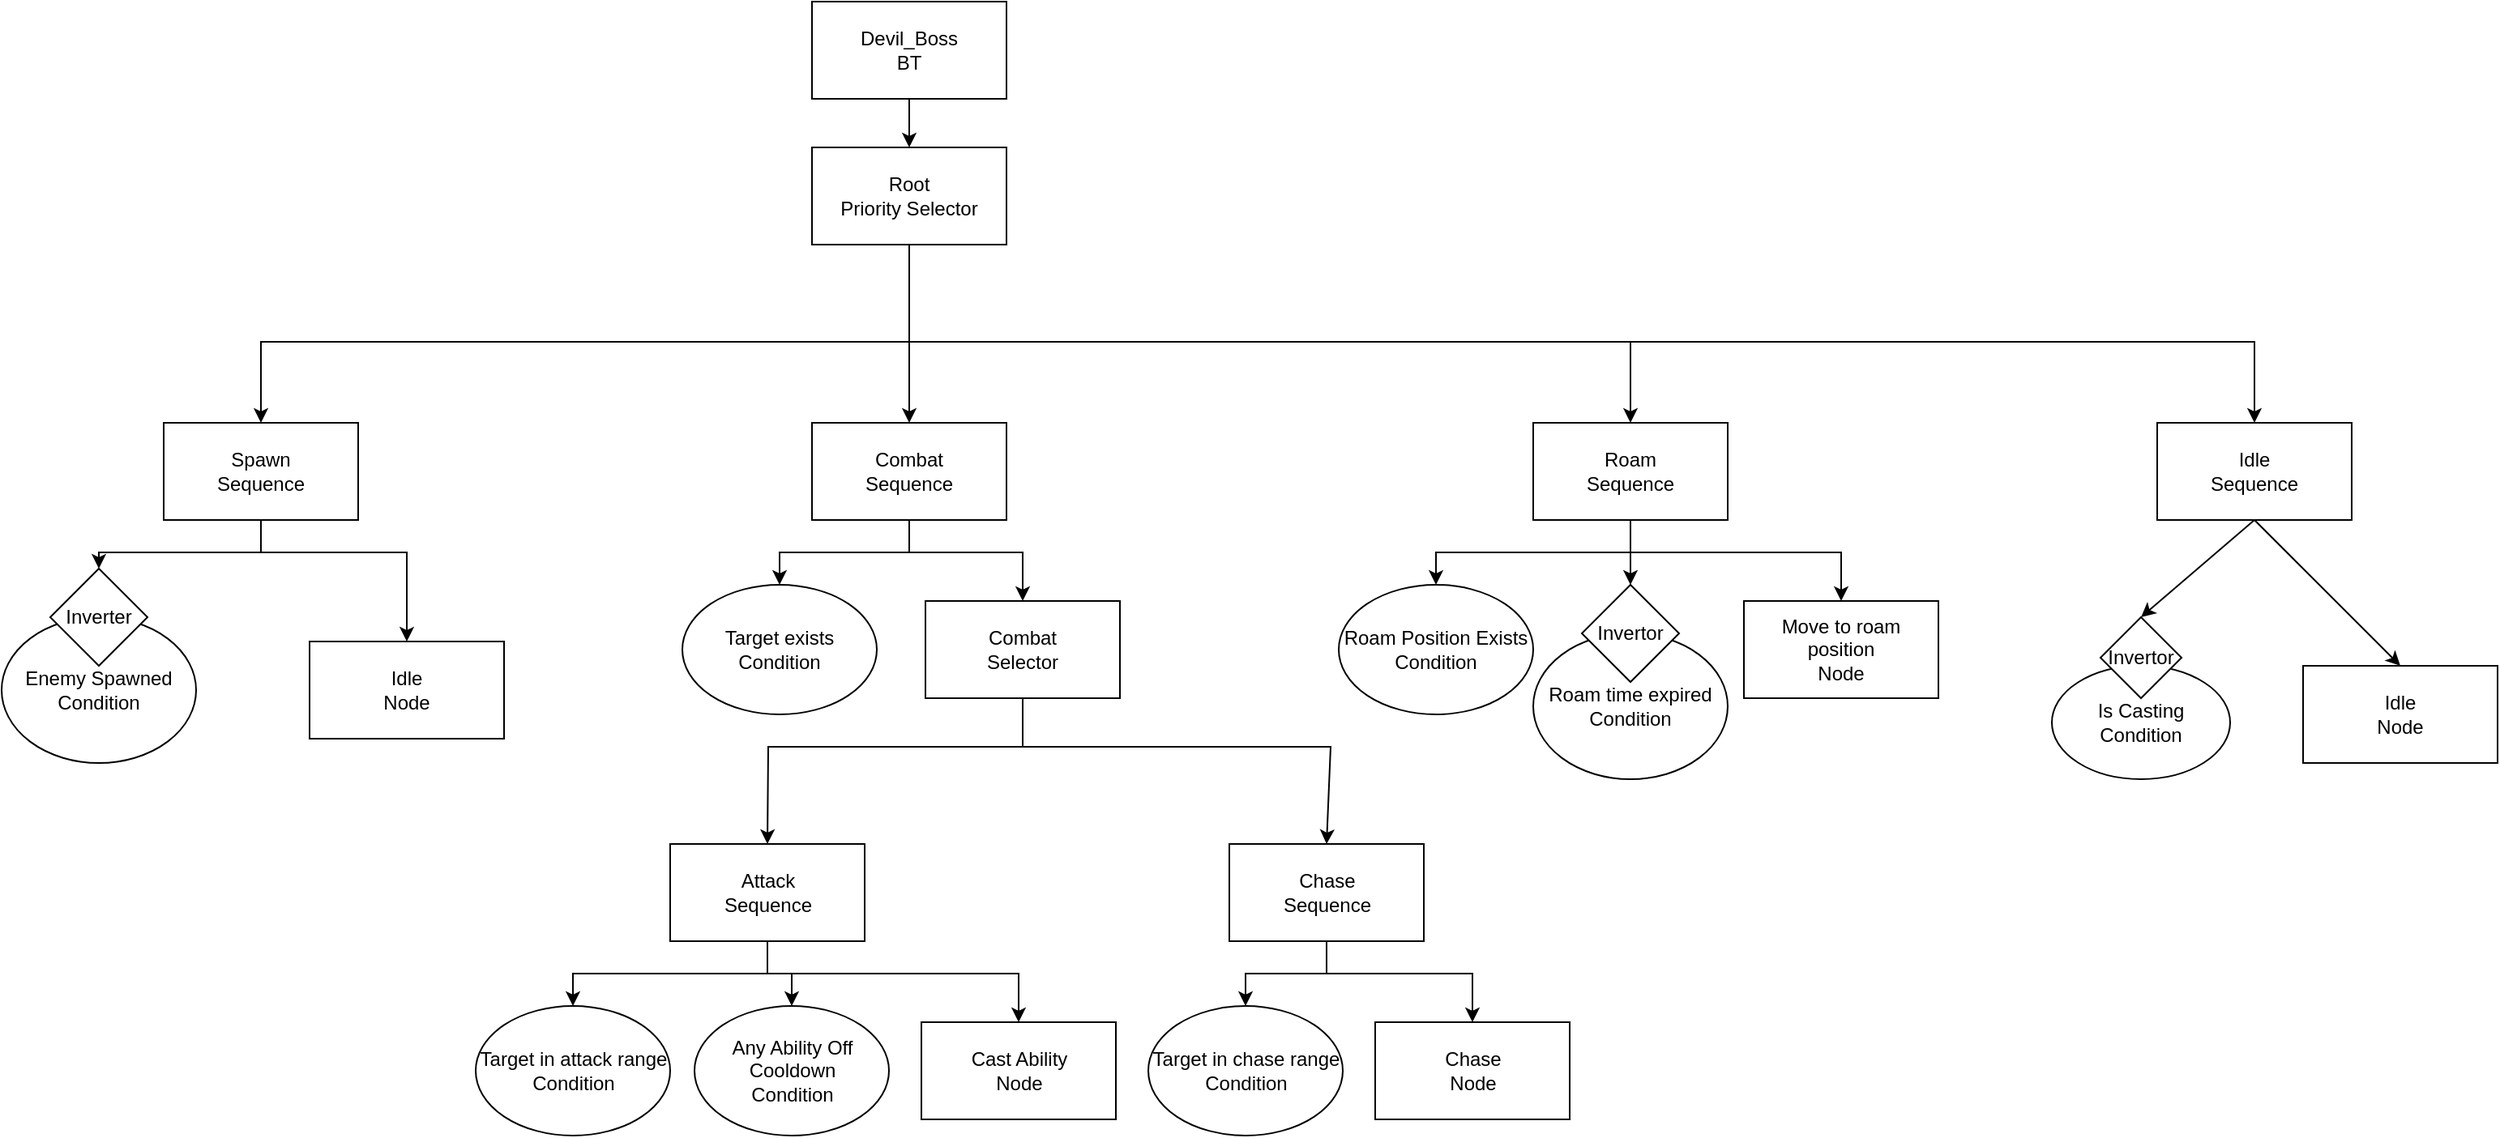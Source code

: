 <mxfile version="24.6.5" type="device">
  <diagram id="YOztCpcA37vuacffD1ep" name="Страница — 1">
    <mxGraphModel dx="1877" dy="1741" grid="1" gridSize="10" guides="1" tooltips="1" connect="1" arrows="1" fold="1" page="1" pageScale="1" pageWidth="827" pageHeight="1169" math="0" shadow="0">
      <root>
        <mxCell id="0" />
        <mxCell id="1" parent="0" />
        <mxCell id="iDMHS_Q7BtU-tIG7iS8c-1" value="Root&lt;div&gt;Priority Selector&lt;/div&gt;" style="rounded=0;whiteSpace=wrap;html=1;" vertex="1" parent="1">
          <mxGeometry x="-120" y="40" width="120" height="60" as="geometry" />
        </mxCell>
        <mxCell id="iDMHS_Q7BtU-tIG7iS8c-2" value="Roam&lt;div&gt;Sequence&lt;/div&gt;" style="rounded=0;whiteSpace=wrap;html=1;" vertex="1" parent="1">
          <mxGeometry x="325" y="210" width="120" height="60" as="geometry" />
        </mxCell>
        <mxCell id="iDMHS_Q7BtU-tIG7iS8c-3" value="Roam Position Exists&lt;div&gt;Condition&lt;/div&gt;" style="ellipse;whiteSpace=wrap;html=1;" vertex="1" parent="1">
          <mxGeometry x="205" y="310" width="120" height="80" as="geometry" />
        </mxCell>
        <mxCell id="iDMHS_Q7BtU-tIG7iS8c-4" value="Move to roam position&lt;div&gt;Node&lt;/div&gt;" style="rounded=0;whiteSpace=wrap;html=1;" vertex="1" parent="1">
          <mxGeometry x="455" y="320" width="120" height="60" as="geometry" />
        </mxCell>
        <mxCell id="iDMHS_Q7BtU-tIG7iS8c-5" value="" style="endArrow=classic;html=1;rounded=0;exitX=0.5;exitY=1;exitDx=0;exitDy=0;entryX=0.5;entryY=0;entryDx=0;entryDy=0;" edge="1" parent="1" source="iDMHS_Q7BtU-tIG7iS8c-2" target="iDMHS_Q7BtU-tIG7iS8c-3">
          <mxGeometry width="50" height="50" relative="1" as="geometry">
            <mxPoint x="275" y="440" as="sourcePoint" />
            <mxPoint x="325" y="390" as="targetPoint" />
            <Array as="points">
              <mxPoint x="385" y="290" />
              <mxPoint x="265" y="290" />
            </Array>
          </mxGeometry>
        </mxCell>
        <mxCell id="iDMHS_Q7BtU-tIG7iS8c-6" value="" style="endArrow=classic;html=1;rounded=0;exitX=0.5;exitY=1;exitDx=0;exitDy=0;entryX=0.5;entryY=0;entryDx=0;entryDy=0;" edge="1" parent="1" source="iDMHS_Q7BtU-tIG7iS8c-2" target="iDMHS_Q7BtU-tIG7iS8c-4">
          <mxGeometry width="50" height="50" relative="1" as="geometry">
            <mxPoint x="345" y="430" as="sourcePoint" />
            <mxPoint x="395" y="380" as="targetPoint" />
            <Array as="points">
              <mxPoint x="385" y="290" />
              <mxPoint x="515" y="290" />
            </Array>
          </mxGeometry>
        </mxCell>
        <mxCell id="iDMHS_Q7BtU-tIG7iS8c-7" value="&lt;div&gt;&lt;span style=&quot;background-color: initial;&quot;&gt;Devil_Boss&lt;/span&gt;&lt;/div&gt;&lt;div&gt;&lt;span style=&quot;background-color: initial;&quot;&gt;BT&lt;/span&gt;&lt;br&gt;&lt;/div&gt;" style="rounded=0;whiteSpace=wrap;html=1;" vertex="1" parent="1">
          <mxGeometry x="-120" y="-50" width="120" height="60" as="geometry" />
        </mxCell>
        <mxCell id="iDMHS_Q7BtU-tIG7iS8c-8" value="" style="endArrow=classic;html=1;rounded=0;exitX=0.5;exitY=1;exitDx=0;exitDy=0;entryX=0.5;entryY=0;entryDx=0;entryDy=0;" edge="1" parent="1" source="iDMHS_Q7BtU-tIG7iS8c-7" target="iDMHS_Q7BtU-tIG7iS8c-1">
          <mxGeometry width="50" height="50" relative="1" as="geometry">
            <mxPoint x="-100" y="240" as="sourcePoint" />
            <mxPoint x="-50" y="190" as="targetPoint" />
          </mxGeometry>
        </mxCell>
        <mxCell id="iDMHS_Q7BtU-tIG7iS8c-9" value="&lt;div&gt;Idle&lt;/div&gt;&lt;div&gt;Sequence&lt;/div&gt;" style="rounded=0;whiteSpace=wrap;html=1;" vertex="1" parent="1">
          <mxGeometry x="710" y="210" width="120" height="60" as="geometry" />
        </mxCell>
        <mxCell id="iDMHS_Q7BtU-tIG7iS8c-10" value="&lt;div&gt;Roam time expired&lt;/div&gt;&lt;div&gt;Condition&lt;/div&gt;" style="ellipse;whiteSpace=wrap;html=1;" vertex="1" parent="1">
          <mxGeometry x="325" y="340" width="120" height="90" as="geometry" />
        </mxCell>
        <mxCell id="iDMHS_Q7BtU-tIG7iS8c-11" value="" style="endArrow=classic;html=1;rounded=0;exitX=0.5;exitY=1;exitDx=0;exitDy=0;entryX=0.5;entryY=0;entryDx=0;entryDy=0;" edge="1" parent="1" source="iDMHS_Q7BtU-tIG7iS8c-2" target="iDMHS_Q7BtU-tIG7iS8c-12">
          <mxGeometry width="50" height="50" relative="1" as="geometry">
            <mxPoint x="365" y="410" as="sourcePoint" />
            <mxPoint x="405" y="310" as="targetPoint" />
          </mxGeometry>
        </mxCell>
        <mxCell id="iDMHS_Q7BtU-tIG7iS8c-12" value="Invertor" style="rhombus;whiteSpace=wrap;html=1;" vertex="1" parent="1">
          <mxGeometry x="355" y="310" width="60" height="60" as="geometry" />
        </mxCell>
        <mxCell id="iDMHS_Q7BtU-tIG7iS8c-13" value="Combat&lt;div&gt;Selector&lt;/div&gt;" style="rounded=0;whiteSpace=wrap;html=1;" vertex="1" parent="1">
          <mxGeometry x="-50" y="320" width="120" height="60" as="geometry" />
        </mxCell>
        <mxCell id="iDMHS_Q7BtU-tIG7iS8c-14" value="Attack&lt;div&gt;Sequence&lt;/div&gt;" style="rounded=0;whiteSpace=wrap;html=1;" vertex="1" parent="1">
          <mxGeometry x="-207.5" y="470" width="120" height="60" as="geometry" />
        </mxCell>
        <mxCell id="iDMHS_Q7BtU-tIG7iS8c-15" value="Target in attack range&lt;div&gt;Condition&lt;/div&gt;" style="ellipse;whiteSpace=wrap;html=1;" vertex="1" parent="1">
          <mxGeometry x="-327.5" y="570" width="120" height="80" as="geometry" />
        </mxCell>
        <mxCell id="iDMHS_Q7BtU-tIG7iS8c-16" value="" style="endArrow=classic;html=1;rounded=0;entryX=0.5;entryY=0;entryDx=0;entryDy=0;exitX=0.5;exitY=1;exitDx=0;exitDy=0;" edge="1" parent="1" source="iDMHS_Q7BtU-tIG7iS8c-14" target="iDMHS_Q7BtU-tIG7iS8c-15">
          <mxGeometry width="50" height="50" relative="1" as="geometry">
            <mxPoint x="-207.5" y="550" as="sourcePoint" />
            <mxPoint x="-57.5" y="590" as="targetPoint" />
            <Array as="points">
              <mxPoint x="-147.5" y="550" />
              <mxPoint x="-267.5" y="550" />
            </Array>
          </mxGeometry>
        </mxCell>
        <mxCell id="iDMHS_Q7BtU-tIG7iS8c-17" value="&lt;div&gt;Any Ability Off Cooldown&lt;/div&gt;&lt;div&gt;Condition&lt;/div&gt;" style="ellipse;whiteSpace=wrap;html=1;" vertex="1" parent="1">
          <mxGeometry x="-192.5" y="570" width="120" height="80" as="geometry" />
        </mxCell>
        <mxCell id="iDMHS_Q7BtU-tIG7iS8c-18" value="" style="endArrow=classic;html=1;rounded=0;entryX=0.5;entryY=0;entryDx=0;entryDy=0;" edge="1" parent="1" target="iDMHS_Q7BtU-tIG7iS8c-17">
          <mxGeometry width="50" height="50" relative="1" as="geometry">
            <mxPoint x="-147.5" y="530" as="sourcePoint" />
            <mxPoint x="-57.5" y="590" as="targetPoint" />
            <Array as="points">
              <mxPoint x="-147.5" y="550" />
              <mxPoint x="-132.5" y="550" />
            </Array>
          </mxGeometry>
        </mxCell>
        <mxCell id="iDMHS_Q7BtU-tIG7iS8c-19" value="Cast Ability&lt;div&gt;Node&lt;/div&gt;" style="rounded=0;whiteSpace=wrap;html=1;" vertex="1" parent="1">
          <mxGeometry x="-52.5" y="580" width="120" height="60" as="geometry" />
        </mxCell>
        <mxCell id="iDMHS_Q7BtU-tIG7iS8c-20" value="" style="endArrow=classic;html=1;rounded=0;exitX=0.5;exitY=1;exitDx=0;exitDy=0;entryX=0.5;entryY=0;entryDx=0;entryDy=0;" edge="1" parent="1" source="iDMHS_Q7BtU-tIG7iS8c-14" target="iDMHS_Q7BtU-tIG7iS8c-19">
          <mxGeometry width="50" height="50" relative="1" as="geometry">
            <mxPoint x="22.5" y="630" as="sourcePoint" />
            <mxPoint x="72.5" y="580" as="targetPoint" />
            <Array as="points">
              <mxPoint x="-147.5" y="550" />
              <mxPoint x="7.5" y="550" />
            </Array>
          </mxGeometry>
        </mxCell>
        <mxCell id="iDMHS_Q7BtU-tIG7iS8c-21" value="Chase&lt;div&gt;Sequence&lt;/div&gt;" style="rounded=0;whiteSpace=wrap;html=1;" vertex="1" parent="1">
          <mxGeometry x="137.5" y="470" width="120" height="60" as="geometry" />
        </mxCell>
        <mxCell id="iDMHS_Q7BtU-tIG7iS8c-22" value="Target in chase range&lt;div&gt;Condition&lt;/div&gt;" style="ellipse;whiteSpace=wrap;html=1;" vertex="1" parent="1">
          <mxGeometry x="87.5" y="570" width="120" height="80" as="geometry" />
        </mxCell>
        <mxCell id="iDMHS_Q7BtU-tIG7iS8c-23" value="Chase&lt;div&gt;Node&lt;/div&gt;" style="rounded=0;whiteSpace=wrap;html=1;" vertex="1" parent="1">
          <mxGeometry x="227.5" y="580" width="120" height="60" as="geometry" />
        </mxCell>
        <mxCell id="iDMHS_Q7BtU-tIG7iS8c-24" value="" style="endArrow=classic;html=1;rounded=0;exitX=0.5;exitY=1;exitDx=0;exitDy=0;entryX=0.5;entryY=0;entryDx=0;entryDy=0;" edge="1" parent="1" source="iDMHS_Q7BtU-tIG7iS8c-21" target="iDMHS_Q7BtU-tIG7iS8c-22">
          <mxGeometry width="50" height="50" relative="1" as="geometry">
            <mxPoint x="147.5" y="620" as="sourcePoint" />
            <mxPoint x="197.5" y="570" as="targetPoint" />
            <Array as="points">
              <mxPoint x="197.5" y="550" />
              <mxPoint x="147.5" y="550" />
            </Array>
          </mxGeometry>
        </mxCell>
        <mxCell id="iDMHS_Q7BtU-tIG7iS8c-25" value="" style="endArrow=classic;html=1;rounded=0;exitX=0.5;exitY=1;exitDx=0;exitDy=0;entryX=0.5;entryY=0;entryDx=0;entryDy=0;" edge="1" parent="1" source="iDMHS_Q7BtU-tIG7iS8c-21" target="iDMHS_Q7BtU-tIG7iS8c-23">
          <mxGeometry width="50" height="50" relative="1" as="geometry">
            <mxPoint x="247.5" y="620" as="sourcePoint" />
            <mxPoint x="297.5" y="570" as="targetPoint" />
            <Array as="points">
              <mxPoint x="197.5" y="550" />
              <mxPoint x="287.5" y="550" />
            </Array>
          </mxGeometry>
        </mxCell>
        <mxCell id="iDMHS_Q7BtU-tIG7iS8c-26" value="Combat&lt;div&gt;Sequence&lt;/div&gt;" style="rounded=0;whiteSpace=wrap;html=1;" vertex="1" parent="1">
          <mxGeometry x="-120" y="210" width="120" height="60" as="geometry" />
        </mxCell>
        <mxCell id="iDMHS_Q7BtU-tIG7iS8c-27" value="Target exists&lt;div&gt;Condition&lt;/div&gt;" style="ellipse;whiteSpace=wrap;html=1;" vertex="1" parent="1">
          <mxGeometry x="-200" y="310" width="120" height="80" as="geometry" />
        </mxCell>
        <mxCell id="iDMHS_Q7BtU-tIG7iS8c-28" value="" style="endArrow=classic;html=1;rounded=0;exitX=0.5;exitY=1;exitDx=0;exitDy=0;entryX=0.5;entryY=0;entryDx=0;entryDy=0;" edge="1" parent="1" source="iDMHS_Q7BtU-tIG7iS8c-26" target="iDMHS_Q7BtU-tIG7iS8c-27">
          <mxGeometry width="50" height="50" relative="1" as="geometry">
            <mxPoint x="100" y="370" as="sourcePoint" />
            <mxPoint x="150" y="320" as="targetPoint" />
            <Array as="points">
              <mxPoint x="-60" y="290" />
              <mxPoint x="-140" y="290" />
            </Array>
          </mxGeometry>
        </mxCell>
        <mxCell id="iDMHS_Q7BtU-tIG7iS8c-29" value="" style="endArrow=classic;html=1;rounded=0;exitX=0.5;exitY=1;exitDx=0;exitDy=0;entryX=0.5;entryY=0;entryDx=0;entryDy=0;" edge="1" parent="1" source="iDMHS_Q7BtU-tIG7iS8c-26" target="iDMHS_Q7BtU-tIG7iS8c-13">
          <mxGeometry width="50" height="50" relative="1" as="geometry">
            <mxPoint x="110" y="360" as="sourcePoint" />
            <mxPoint x="160" y="310" as="targetPoint" />
            <Array as="points">
              <mxPoint x="-60" y="290" />
              <mxPoint x="10" y="290" />
            </Array>
          </mxGeometry>
        </mxCell>
        <mxCell id="iDMHS_Q7BtU-tIG7iS8c-30" value="" style="endArrow=classic;html=1;rounded=0;exitX=0.5;exitY=1;exitDx=0;exitDy=0;entryX=0.5;entryY=0;entryDx=0;entryDy=0;" edge="1" parent="1" source="iDMHS_Q7BtU-tIG7iS8c-13" target="iDMHS_Q7BtU-tIG7iS8c-14">
          <mxGeometry width="50" height="50" relative="1" as="geometry">
            <mxPoint x="80" y="490" as="sourcePoint" />
            <mxPoint x="130" y="440" as="targetPoint" />
            <Array as="points">
              <mxPoint x="10" y="410" />
              <mxPoint x="-147" y="410" />
            </Array>
          </mxGeometry>
        </mxCell>
        <mxCell id="iDMHS_Q7BtU-tIG7iS8c-31" value="" style="endArrow=classic;html=1;rounded=0;exitX=0.5;exitY=1;exitDx=0;exitDy=0;entryX=0.5;entryY=0;entryDx=0;entryDy=0;" edge="1" parent="1" source="iDMHS_Q7BtU-tIG7iS8c-13" target="iDMHS_Q7BtU-tIG7iS8c-21">
          <mxGeometry width="50" height="50" relative="1" as="geometry">
            <mxPoint x="130" y="500" as="sourcePoint" />
            <mxPoint x="180" y="450" as="targetPoint" />
            <Array as="points">
              <mxPoint x="10" y="410" />
              <mxPoint x="200" y="410" />
            </Array>
          </mxGeometry>
        </mxCell>
        <mxCell id="iDMHS_Q7BtU-tIG7iS8c-32" value="Spawn&lt;div&gt;Sequence&lt;/div&gt;" style="rounded=0;whiteSpace=wrap;html=1;" vertex="1" parent="1">
          <mxGeometry x="-520" y="210" width="120" height="60" as="geometry" />
        </mxCell>
        <mxCell id="iDMHS_Q7BtU-tIG7iS8c-33" value="&lt;div&gt;&lt;span style=&quot;background-color: initial;&quot;&gt;Enemy Spawned&lt;/span&gt;&lt;/div&gt;&lt;div&gt;&lt;span style=&quot;background-color: initial;&quot;&gt;Condition&lt;/span&gt;&lt;br&gt;&lt;/div&gt;" style="ellipse;whiteSpace=wrap;html=1;" vertex="1" parent="1">
          <mxGeometry x="-620" y="330" width="120" height="90" as="geometry" />
        </mxCell>
        <mxCell id="iDMHS_Q7BtU-tIG7iS8c-34" value="Inverter" style="rhombus;whiteSpace=wrap;html=1;" vertex="1" parent="1">
          <mxGeometry x="-590" y="300" width="60" height="60" as="geometry" />
        </mxCell>
        <mxCell id="iDMHS_Q7BtU-tIG7iS8c-35" value="&lt;div&gt;Idle&lt;/div&gt;&lt;div&gt;Node&lt;/div&gt;" style="rounded=0;whiteSpace=wrap;html=1;" vertex="1" parent="1">
          <mxGeometry x="-430" y="345" width="120" height="60" as="geometry" />
        </mxCell>
        <mxCell id="iDMHS_Q7BtU-tIG7iS8c-36" value="" style="endArrow=classic;html=1;rounded=0;exitX=0.5;exitY=1;exitDx=0;exitDy=0;entryX=0.5;entryY=0;entryDx=0;entryDy=0;" edge="1" parent="1" source="iDMHS_Q7BtU-tIG7iS8c-32" target="iDMHS_Q7BtU-tIG7iS8c-34">
          <mxGeometry width="50" height="50" relative="1" as="geometry">
            <mxPoint x="-420" y="390" as="sourcePoint" />
            <mxPoint x="-370" y="340" as="targetPoint" />
            <Array as="points">
              <mxPoint x="-460" y="290" />
              <mxPoint x="-560" y="290" />
            </Array>
          </mxGeometry>
        </mxCell>
        <mxCell id="iDMHS_Q7BtU-tIG7iS8c-37" value="" style="endArrow=classic;html=1;rounded=0;exitX=0.5;exitY=1;exitDx=0;exitDy=0;entryX=0.5;entryY=0;entryDx=0;entryDy=0;" edge="1" parent="1" source="iDMHS_Q7BtU-tIG7iS8c-32" target="iDMHS_Q7BtU-tIG7iS8c-35">
          <mxGeometry width="50" height="50" relative="1" as="geometry">
            <mxPoint x="-420" y="390" as="sourcePoint" />
            <mxPoint x="-360" y="310" as="targetPoint" />
            <Array as="points">
              <mxPoint x="-460" y="290" />
              <mxPoint x="-370" y="290" />
            </Array>
          </mxGeometry>
        </mxCell>
        <mxCell id="iDMHS_Q7BtU-tIG7iS8c-38" value="" style="endArrow=classic;html=1;rounded=0;exitX=0.5;exitY=1;exitDx=0;exitDy=0;entryX=0.5;entryY=0;entryDx=0;entryDy=0;" edge="1" parent="1" source="iDMHS_Q7BtU-tIG7iS8c-1" target="iDMHS_Q7BtU-tIG7iS8c-32">
          <mxGeometry width="50" height="50" relative="1" as="geometry">
            <mxPoint x="-130" y="240" as="sourcePoint" />
            <mxPoint x="-80" y="190" as="targetPoint" />
            <Array as="points">
              <mxPoint x="-60" y="160" />
              <mxPoint x="-460" y="160" />
            </Array>
          </mxGeometry>
        </mxCell>
        <mxCell id="iDMHS_Q7BtU-tIG7iS8c-39" value="" style="endArrow=classic;html=1;rounded=0;exitX=0.5;exitY=1;exitDx=0;exitDy=0;entryX=0.5;entryY=0;entryDx=0;entryDy=0;" edge="1" parent="1" source="iDMHS_Q7BtU-tIG7iS8c-1" target="iDMHS_Q7BtU-tIG7iS8c-26">
          <mxGeometry width="50" height="50" relative="1" as="geometry">
            <mxPoint x="-130" y="240" as="sourcePoint" />
            <mxPoint x="-80" y="190" as="targetPoint" />
          </mxGeometry>
        </mxCell>
        <mxCell id="iDMHS_Q7BtU-tIG7iS8c-40" value="" style="endArrow=classic;html=1;rounded=0;exitX=0.5;exitY=1;exitDx=0;exitDy=0;entryX=0.5;entryY=0;entryDx=0;entryDy=0;" edge="1" parent="1" source="iDMHS_Q7BtU-tIG7iS8c-1" target="iDMHS_Q7BtU-tIG7iS8c-2">
          <mxGeometry width="50" height="50" relative="1" as="geometry">
            <mxPoint x="130" y="260" as="sourcePoint" />
            <mxPoint x="180" y="210" as="targetPoint" />
            <Array as="points">
              <mxPoint x="-60" y="160" />
              <mxPoint x="385" y="160" />
            </Array>
          </mxGeometry>
        </mxCell>
        <mxCell id="iDMHS_Q7BtU-tIG7iS8c-41" value="" style="endArrow=classic;html=1;rounded=0;exitX=0.5;exitY=1;exitDx=0;exitDy=0;entryX=0.5;entryY=0;entryDx=0;entryDy=0;" edge="1" parent="1" source="iDMHS_Q7BtU-tIG7iS8c-1" target="iDMHS_Q7BtU-tIG7iS8c-9">
          <mxGeometry width="50" height="50" relative="1" as="geometry">
            <mxPoint x="60" y="240" as="sourcePoint" />
            <mxPoint x="110" y="190" as="targetPoint" />
            <Array as="points">
              <mxPoint x="-60" y="160" />
              <mxPoint x="770" y="160" />
            </Array>
          </mxGeometry>
        </mxCell>
        <mxCell id="iDMHS_Q7BtU-tIG7iS8c-42" value="&lt;div&gt;Idle&lt;/div&gt;&lt;div&gt;Node&lt;/div&gt;" style="rounded=0;whiteSpace=wrap;html=1;" vertex="1" parent="1">
          <mxGeometry x="800" y="360" width="120" height="60" as="geometry" />
        </mxCell>
        <mxCell id="iDMHS_Q7BtU-tIG7iS8c-43" value="&lt;div&gt;Is Casting&lt;/div&gt;&lt;div&gt;Condition&lt;/div&gt;" style="ellipse;whiteSpace=wrap;html=1;" vertex="1" parent="1">
          <mxGeometry x="645" y="360" width="110" height="70" as="geometry" />
        </mxCell>
        <mxCell id="iDMHS_Q7BtU-tIG7iS8c-44" value="" style="endArrow=classic;html=1;rounded=0;exitX=0.5;exitY=1;exitDx=0;exitDy=0;entryX=0.5;entryY=0;entryDx=0;entryDy=0;" edge="1" parent="1" source="iDMHS_Q7BtU-tIG7iS8c-9" target="iDMHS_Q7BtU-tIG7iS8c-46">
          <mxGeometry width="50" height="50" relative="1" as="geometry">
            <mxPoint x="680" y="370" as="sourcePoint" />
            <mxPoint x="730" y="320" as="targetPoint" />
          </mxGeometry>
        </mxCell>
        <mxCell id="iDMHS_Q7BtU-tIG7iS8c-45" value="" style="endArrow=classic;html=1;rounded=0;exitX=0.5;exitY=1;exitDx=0;exitDy=0;entryX=0.5;entryY=0;entryDx=0;entryDy=0;" edge="1" parent="1" source="iDMHS_Q7BtU-tIG7iS8c-9" target="iDMHS_Q7BtU-tIG7iS8c-42">
          <mxGeometry width="50" height="50" relative="1" as="geometry">
            <mxPoint x="680" y="370" as="sourcePoint" />
            <mxPoint x="730" y="320" as="targetPoint" />
          </mxGeometry>
        </mxCell>
        <mxCell id="iDMHS_Q7BtU-tIG7iS8c-46" value="Invertor" style="rhombus;whiteSpace=wrap;html=1;" vertex="1" parent="1">
          <mxGeometry x="675" y="330" width="50" height="50" as="geometry" />
        </mxCell>
      </root>
    </mxGraphModel>
  </diagram>
</mxfile>
